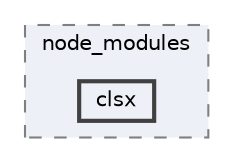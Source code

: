 digraph "C:/Users/arisc/OneDrive/Documents/GitHub/FINAL/EcoEats-Project/node_modules/clsx"
{
 // LATEX_PDF_SIZE
  bgcolor="transparent";
  edge [fontname=Helvetica,fontsize=10,labelfontname=Helvetica,labelfontsize=10];
  node [fontname=Helvetica,fontsize=10,shape=box,height=0.2,width=0.4];
  compound=true
  subgraph clusterdir_5091f2b68170d33f954320199e2fed0a {
    graph [ bgcolor="#edf0f7", pencolor="grey50", label="node_modules", fontname=Helvetica,fontsize=10 style="filled,dashed", URL="dir_5091f2b68170d33f954320199e2fed0a.html",tooltip=""]
  dir_f9410d34d56e294e208d297c32de7879 [label="clsx", fillcolor="#edf0f7", color="grey25", style="filled,bold", URL="dir_f9410d34d56e294e208d297c32de7879.html",tooltip=""];
  }
}
